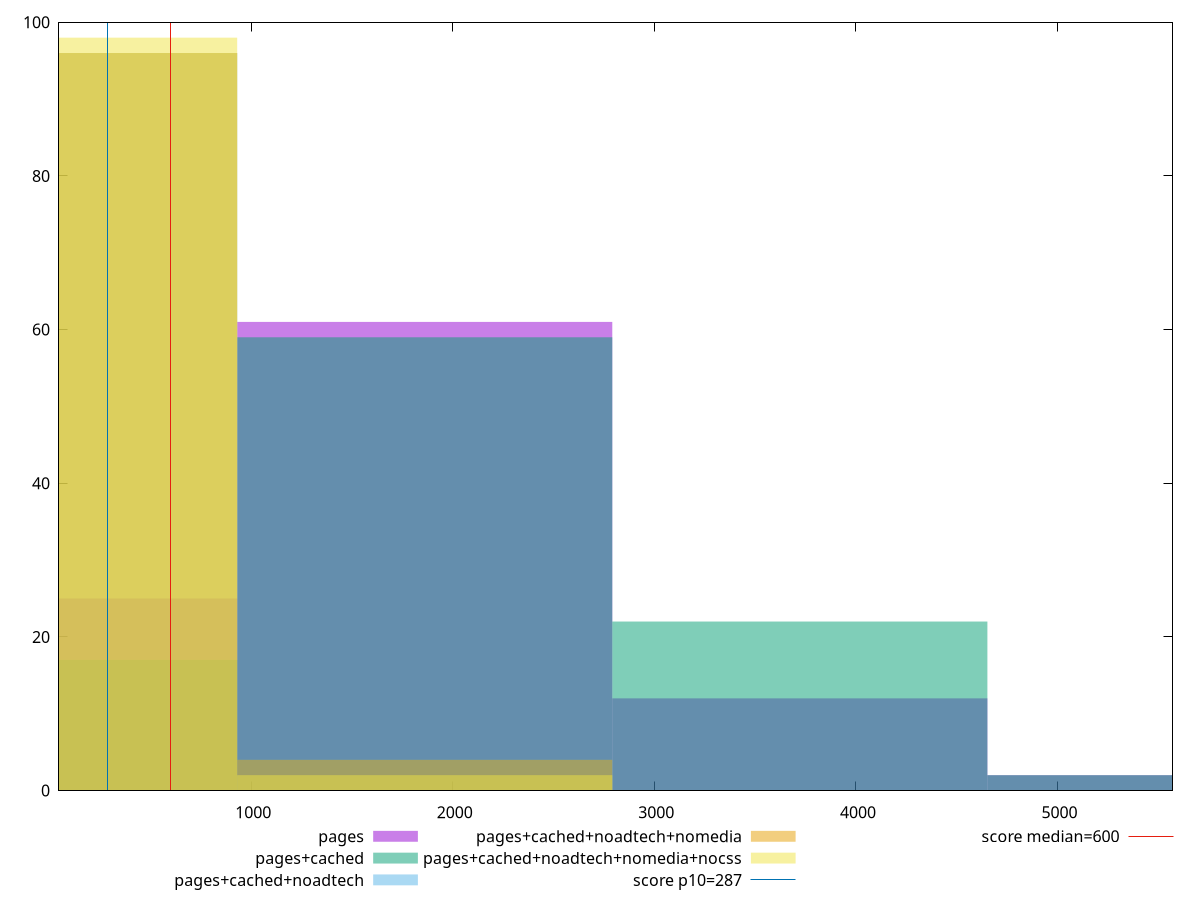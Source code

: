reset

$pages <<EOF
1860.9454448521662 61
0 25
3721.8908897043325 12
5582.8363345564985 2
EOF

$pagesCached <<EOF
1860.9454448521662 59
0 17
3721.8908897043325 22
5582.8363345564985 2
EOF

$pagesCachedNoadtech <<EOF
0 96
1860.9454448521662 4
EOF

$pagesCachedNoadtechNomedia <<EOF
0 96
1860.9454448521662 4
EOF

$pagesCachedNoadtechNomediaNocss <<EOF
0 98
1860.9454448521662 2
EOF

set key outside below
set boxwidth 1860.9454448521662
set xrange [46.5:5570.692999999999]
set yrange [0:100]
set trange [0:100]
set style fill transparent solid 0.5 noborder

set parametric
set terminal svg size 640, 530 enhanced background rgb 'white'
set output "report_00013_2021-02-09T12-04-24.940Z/total-blocking-time/comparison/histogram/all_raw.svg"

plot $pages title "pages" with boxes, \
     $pagesCached title "pages+cached" with boxes, \
     $pagesCachedNoadtech title "pages+cached+noadtech" with boxes, \
     $pagesCachedNoadtechNomedia title "pages+cached+noadtech+nomedia" with boxes, \
     $pagesCachedNoadtechNomediaNocss title "pages+cached+noadtech+nomedia+nocss" with boxes, \
     287,t title "score p10=287", \
     600,t title "score median=600"

reset
